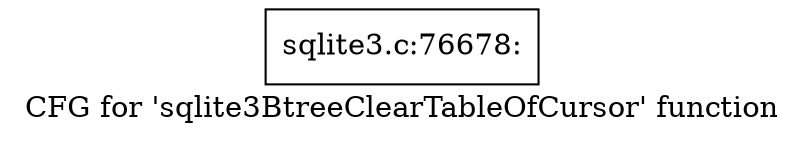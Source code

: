 digraph "CFG for 'sqlite3BtreeClearTableOfCursor' function" {
	label="CFG for 'sqlite3BtreeClearTableOfCursor' function";

	Node0x55c0f8316ff0 [shape=record,label="{sqlite3.c:76678:}"];
}
